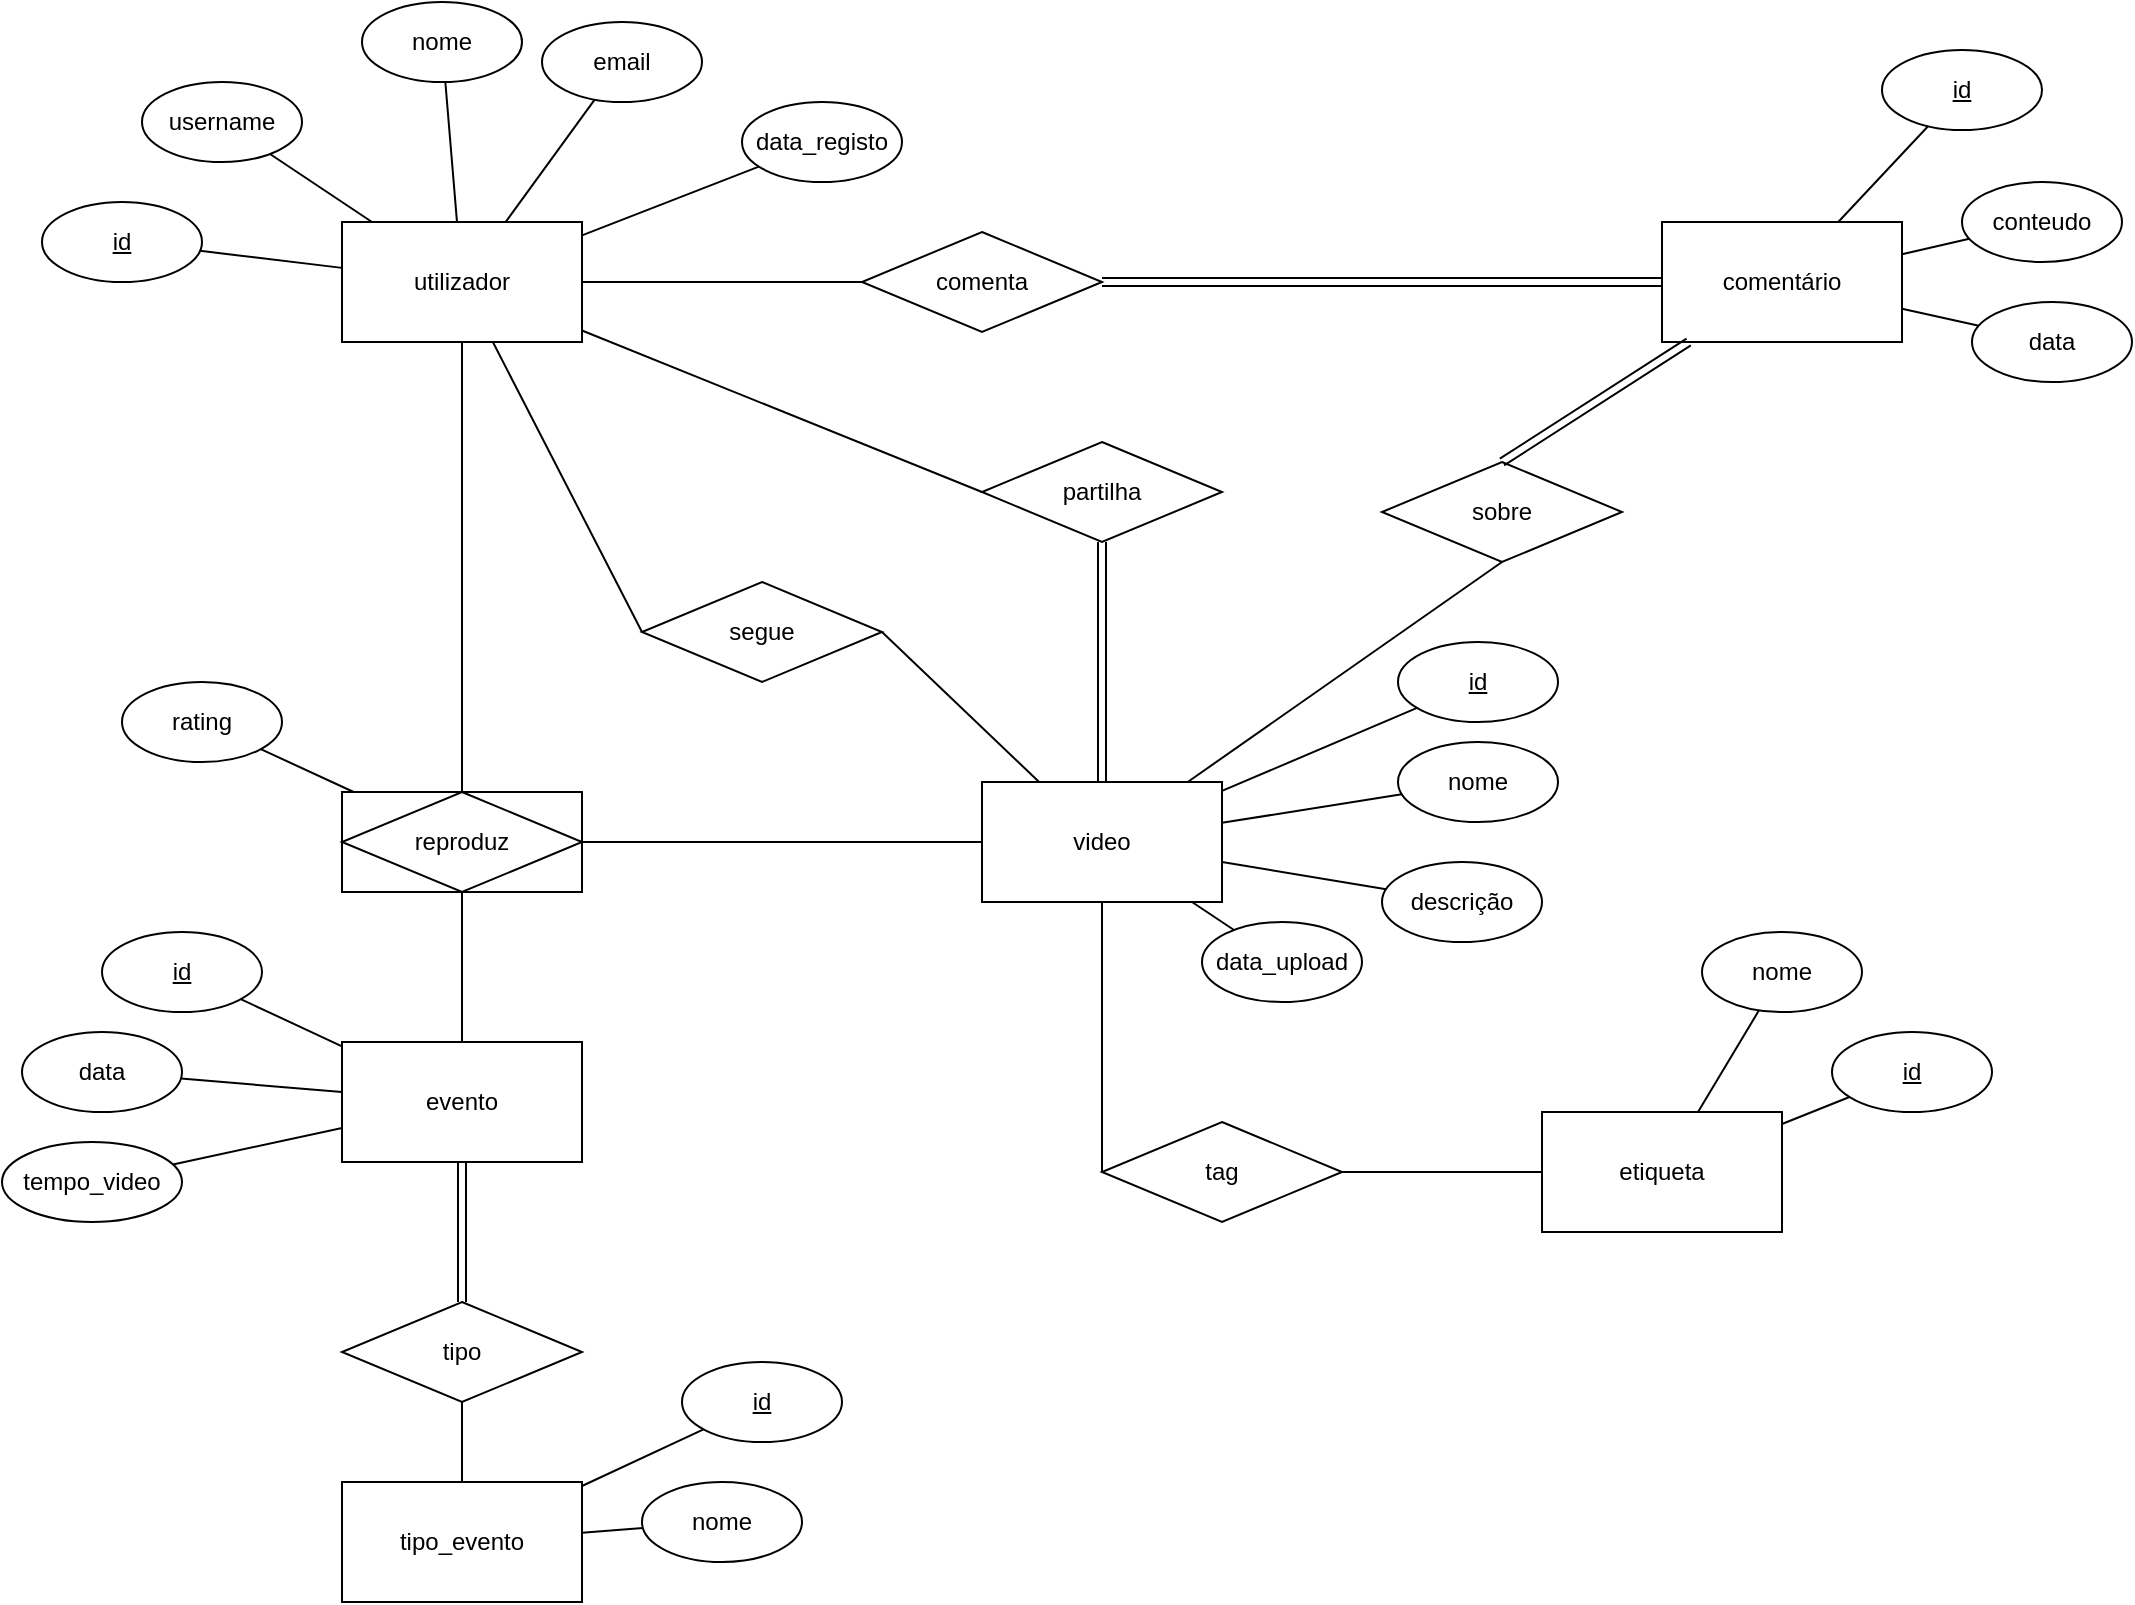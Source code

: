 <mxfile version="12.2.2" type="device" pages="1"><diagram id="7YIyOaFkbUzGJ0q0WSEH" name="Page-1"><mxGraphModel dx="1094" dy="530" grid="1" gridSize="10" guides="1" tooltips="1" connect="1" arrows="1" fold="1" page="1" pageScale="1" pageWidth="2336" pageHeight="1654" math="0" shadow="0"><root><mxCell id="0"/><mxCell id="1" parent="0"/><mxCell id="VKdh38Z98uQMI6yX1Iq--6" style="edgeStyle=none;rounded=0;orthogonalLoop=1;jettySize=auto;html=1;endArrow=none;endFill=0;" edge="1" parent="1" source="VKdh38Z98uQMI6yX1Iq--1" target="VKdh38Z98uQMI6yX1Iq--5"><mxGeometry relative="1" as="geometry"/></mxCell><mxCell id="VKdh38Z98uQMI6yX1Iq--7" style="edgeStyle=none;rounded=0;orthogonalLoop=1;jettySize=auto;html=1;endArrow=none;endFill=0;" edge="1" parent="1" source="VKdh38Z98uQMI6yX1Iq--1" target="VKdh38Z98uQMI6yX1Iq--4"><mxGeometry relative="1" as="geometry"/></mxCell><mxCell id="VKdh38Z98uQMI6yX1Iq--8" style="edgeStyle=none;rounded=0;orthogonalLoop=1;jettySize=auto;html=1;endArrow=none;endFill=0;" edge="1" parent="1" source="VKdh38Z98uQMI6yX1Iq--1" target="VKdh38Z98uQMI6yX1Iq--3"><mxGeometry relative="1" as="geometry"/></mxCell><mxCell id="VKdh38Z98uQMI6yX1Iq--1" value="utilizador" style="rounded=0;whiteSpace=wrap;html=1;" vertex="1" parent="1"><mxGeometry x="600" y="320" width="120" height="60" as="geometry"/></mxCell><mxCell id="VKdh38Z98uQMI6yX1Iq--2" value="username" style="ellipse;whiteSpace=wrap;html=1;" vertex="1" parent="1"><mxGeometry x="500" y="250" width="80" height="40" as="geometry"/></mxCell><mxCell id="VKdh38Z98uQMI6yX1Iq--3" value="nome&lt;span style=&quot;color: rgba(0 , 0 , 0 , 0) ; font-family: &amp;#34;helvetica&amp;#34; , &amp;#34;arial&amp;#34; , sans-serif ; font-size: 0px ; white-space: nowrap&quot;&gt;%3CmxGraphModel%3E%3Croot%3E%3CmxCell%20id%3D%220%22%2F%3E%3CmxCell%20id%3D%221%22%20parent%3D%220%22%2F%3E%3CmxCell%20id%3D%222%22%20value%3D%22username%22%20style%3D%22ellipse%3BwhiteSpace%3Dwrap%3Bhtml%3D1%3B%22%20vertex%3D%221%22%20parent%3D%221%22%3E%3CmxGeometry%20x%3D%22430%22%20y%3D%22230%22%20width%3D%2280%22%20height%3D%2240%22%20as%3D%22geometry%22%2F%3E%3C%2FmxCell%3E%3C%2Froot%3E%3C%2FmxGraphModel%3E&lt;/span&gt;" style="ellipse;whiteSpace=wrap;html=1;" vertex="1" parent="1"><mxGeometry x="610" y="210" width="80" height="40" as="geometry"/></mxCell><mxCell id="VKdh38Z98uQMI6yX1Iq--4" value="email" style="ellipse;whiteSpace=wrap;html=1;" vertex="1" parent="1"><mxGeometry x="700" y="220" width="80" height="40" as="geometry"/></mxCell><mxCell id="VKdh38Z98uQMI6yX1Iq--5" value="data_registo" style="ellipse;whiteSpace=wrap;html=1;" vertex="1" parent="1"><mxGeometry x="800" y="260" width="80" height="40" as="geometry"/></mxCell><mxCell id="VKdh38Z98uQMI6yX1Iq--9" value="" style="endArrow=none;html=1;" edge="1" parent="1" source="VKdh38Z98uQMI6yX1Iq--1" target="VKdh38Z98uQMI6yX1Iq--2"><mxGeometry width="50" height="50" relative="1" as="geometry"><mxPoint x="430" y="450" as="sourcePoint"/><mxPoint x="480" y="400" as="targetPoint"/></mxGeometry></mxCell><mxCell id="VKdh38Z98uQMI6yX1Iq--10" style="edgeStyle=none;rounded=0;orthogonalLoop=1;jettySize=auto;html=1;endArrow=none;endFill=0;" edge="1" parent="1" source="VKdh38Z98uQMI6yX1Iq--13" target="VKdh38Z98uQMI6yX1Iq--17"><mxGeometry relative="1" as="geometry"/></mxCell><mxCell id="VKdh38Z98uQMI6yX1Iq--11" style="edgeStyle=none;rounded=0;orthogonalLoop=1;jettySize=auto;html=1;endArrow=none;endFill=0;" edge="1" parent="1" source="VKdh38Z98uQMI6yX1Iq--13" target="VKdh38Z98uQMI6yX1Iq--16"><mxGeometry relative="1" as="geometry"/></mxCell><mxCell id="VKdh38Z98uQMI6yX1Iq--12" style="edgeStyle=none;rounded=0;orthogonalLoop=1;jettySize=auto;html=1;endArrow=none;endFill=0;" edge="1" parent="1" source="VKdh38Z98uQMI6yX1Iq--13" target="VKdh38Z98uQMI6yX1Iq--15"><mxGeometry relative="1" as="geometry"/></mxCell><mxCell id="VKdh38Z98uQMI6yX1Iq--13" value="video" style="rounded=0;whiteSpace=wrap;html=1;" vertex="1" parent="1"><mxGeometry x="920" y="600" width="120" height="60" as="geometry"/></mxCell><mxCell id="VKdh38Z98uQMI6yX1Iq--14" value="&lt;u&gt;id&lt;/u&gt;" style="ellipse;whiteSpace=wrap;html=1;" vertex="1" parent="1"><mxGeometry x="1128" y="530" width="80" height="40" as="geometry"/></mxCell><mxCell id="VKdh38Z98uQMI6yX1Iq--15" value="nome&lt;span style=&quot;color: rgba(0 , 0 , 0 , 0) ; font-family: &amp;#34;helvetica&amp;#34; , &amp;#34;arial&amp;#34; , sans-serif ; font-size: 0px ; white-space: nowrap&quot;&gt;%3CmxGraphModel%3E%3Croot%3E%3CmxCell%20id%3D%220%22%2F%3E%3CmxCell%20id%3D%221%22%20parent%3D%220%22%2F%3E%3CmxCell%20id%3D%222%22%20value%3D%22username%22%20style%3D%22ellipse%3BwhiteSpace%3Dwrap%3Bhtml%3D1%3B%22%20vertex%3D%221%22%20parent%3D%221%22%3E%3CmxGeometry%20x%3D%22430%22%20y%3D%22230%22%20width%3D%2280%22%20height%3D%2240%22%20as%3D%22geometry%22%2F%3E%3C%2FmxCell%3E%3C%2Froot%3E%3C%2FmxGraphModel%3E&lt;/span&gt;" style="ellipse;whiteSpace=wrap;html=1;" vertex="1" parent="1"><mxGeometry x="1128" y="580" width="80" height="40" as="geometry"/></mxCell><mxCell id="VKdh38Z98uQMI6yX1Iq--16" value="descrição" style="ellipse;whiteSpace=wrap;html=1;" vertex="1" parent="1"><mxGeometry x="1120" y="640" width="80" height="40" as="geometry"/></mxCell><mxCell id="VKdh38Z98uQMI6yX1Iq--17" value="data_upload" style="ellipse;whiteSpace=wrap;html=1;" vertex="1" parent="1"><mxGeometry x="1030" y="670" width="80" height="40" as="geometry"/></mxCell><mxCell id="VKdh38Z98uQMI6yX1Iq--18" value="" style="endArrow=none;html=1;" edge="1" parent="1" source="VKdh38Z98uQMI6yX1Iq--13" target="VKdh38Z98uQMI6yX1Iq--14"><mxGeometry width="50" height="50" relative="1" as="geometry"><mxPoint x="740" y="710" as="sourcePoint"/><mxPoint x="790" y="660" as="targetPoint"/></mxGeometry></mxCell><mxCell id="VKdh38Z98uQMI6yX1Iq--19" value="&lt;u&gt;id&lt;/u&gt;" style="ellipse;whiteSpace=wrap;html=1;" vertex="1" parent="1"><mxGeometry x="450" y="310" width="80" height="40" as="geometry"/></mxCell><mxCell id="VKdh38Z98uQMI6yX1Iq--20" value="" style="endArrow=none;html=1;" edge="1" parent="1" source="VKdh38Z98uQMI6yX1Iq--19" target="VKdh38Z98uQMI6yX1Iq--1"><mxGeometry width="50" height="50" relative="1" as="geometry"><mxPoint x="490" y="460" as="sourcePoint"/><mxPoint x="540" y="410" as="targetPoint"/></mxGeometry></mxCell><mxCell id="VKdh38Z98uQMI6yX1Iq--24" value="etiqueta" style="rounded=0;whiteSpace=wrap;html=1;" vertex="1" parent="1"><mxGeometry x="1200" y="765" width="120" height="60" as="geometry"/></mxCell><mxCell id="VKdh38Z98uQMI6yX1Iq--25" value="nome" style="ellipse;whiteSpace=wrap;html=1;" vertex="1" parent="1"><mxGeometry x="1280" y="675" width="80" height="40" as="geometry"/></mxCell><mxCell id="VKdh38Z98uQMI6yX1Iq--29" value="" style="endArrow=none;html=1;" edge="1" parent="1" source="VKdh38Z98uQMI6yX1Iq--24" target="VKdh38Z98uQMI6yX1Iq--25"><mxGeometry width="50" height="50" relative="1" as="geometry"><mxPoint x="555" y="775" as="sourcePoint"/><mxPoint x="605" y="725" as="targetPoint"/></mxGeometry></mxCell><mxCell id="VKdh38Z98uQMI6yX1Iq--30" value="&lt;u&gt;id&lt;/u&gt;" style="ellipse;whiteSpace=wrap;html=1;" vertex="1" parent="1"><mxGeometry x="1345" y="725" width="80" height="40" as="geometry"/></mxCell><mxCell id="VKdh38Z98uQMI6yX1Iq--31" value="" style="endArrow=none;html=1;" edge="1" parent="1" source="VKdh38Z98uQMI6yX1Iq--30" target="VKdh38Z98uQMI6yX1Iq--24"><mxGeometry width="50" height="50" relative="1" as="geometry"><mxPoint x="615" y="785" as="sourcePoint"/><mxPoint x="665" y="735" as="targetPoint"/></mxGeometry></mxCell><mxCell id="VKdh38Z98uQMI6yX1Iq--32" value="tag" style="rhombus;whiteSpace=wrap;html=1;" vertex="1" parent="1"><mxGeometry x="980" y="770" width="120" height="50" as="geometry"/></mxCell><mxCell id="VKdh38Z98uQMI6yX1Iq--33" value="" style="endArrow=none;html=1;entryX=1;entryY=0.5;entryDx=0;entryDy=0;" edge="1" parent="1" source="VKdh38Z98uQMI6yX1Iq--24" target="VKdh38Z98uQMI6yX1Iq--32"><mxGeometry width="50" height="50" relative="1" as="geometry"><mxPoint x="900" y="920" as="sourcePoint"/><mxPoint x="950" y="870" as="targetPoint"/></mxGeometry></mxCell><mxCell id="VKdh38Z98uQMI6yX1Iq--34" value="" style="endArrow=none;html=1;exitX=0;exitY=0.5;exitDx=0;exitDy=0;" edge="1" parent="1" source="VKdh38Z98uQMI6yX1Iq--32" target="VKdh38Z98uQMI6yX1Iq--13"><mxGeometry width="50" height="50" relative="1" as="geometry"><mxPoint x="900" y="870" as="sourcePoint"/><mxPoint x="720" y="550" as="targetPoint"/></mxGeometry></mxCell><mxCell id="VKdh38Z98uQMI6yX1Iq--35" value="partilha" style="rhombus;whiteSpace=wrap;html=1;" vertex="1" parent="1"><mxGeometry x="920" y="430" width="120" height="50" as="geometry"/></mxCell><mxCell id="VKdh38Z98uQMI6yX1Iq--36" value="" style="endArrow=none;html=1;exitX=0;exitY=0.5;exitDx=0;exitDy=0;" edge="1" parent="1" source="VKdh38Z98uQMI6yX1Iq--35" target="VKdh38Z98uQMI6yX1Iq--1"><mxGeometry width="50" height="50" relative="1" as="geometry"><mxPoint x="580" y="500" as="sourcePoint"/><mxPoint x="630" y="450" as="targetPoint"/></mxGeometry></mxCell><mxCell id="VKdh38Z98uQMI6yX1Iq--37" value="" style="endArrow=none;html=1;entryX=0.5;entryY=1;entryDx=0;entryDy=0;shape=link;" edge="1" parent="1" source="VKdh38Z98uQMI6yX1Iq--13" target="VKdh38Z98uQMI6yX1Iq--35"><mxGeometry width="50" height="50" relative="1" as="geometry"><mxPoint x="330" y="460" as="sourcePoint"/><mxPoint x="380" y="410" as="targetPoint"/></mxGeometry></mxCell><mxCell id="VKdh38Z98uQMI6yX1Iq--38" style="edgeStyle=none;rounded=0;orthogonalLoop=1;jettySize=auto;html=1;endArrow=none;endFill=0;" edge="1" parent="1" source="VKdh38Z98uQMI6yX1Iq--41" target="VKdh38Z98uQMI6yX1Iq--45"><mxGeometry relative="1" as="geometry"/></mxCell><mxCell id="VKdh38Z98uQMI6yX1Iq--39" style="edgeStyle=none;rounded=0;orthogonalLoop=1;jettySize=auto;html=1;endArrow=none;endFill=0;" edge="1" parent="1" source="VKdh38Z98uQMI6yX1Iq--41" target="VKdh38Z98uQMI6yX1Iq--44"><mxGeometry relative="1" as="geometry"/></mxCell><mxCell id="VKdh38Z98uQMI6yX1Iq--41" value="comentário" style="rounded=0;whiteSpace=wrap;html=1;" vertex="1" parent="1"><mxGeometry x="1260" y="320" width="120" height="60" as="geometry"/></mxCell><mxCell id="VKdh38Z98uQMI6yX1Iq--44" value="conteudo" style="ellipse;whiteSpace=wrap;html=1;" vertex="1" parent="1"><mxGeometry x="1410" y="300" width="80" height="40" as="geometry"/></mxCell><mxCell id="VKdh38Z98uQMI6yX1Iq--45" value="data" style="ellipse;whiteSpace=wrap;html=1;" vertex="1" parent="1"><mxGeometry x="1415" y="360" width="80" height="40" as="geometry"/></mxCell><mxCell id="VKdh38Z98uQMI6yX1Iq--47" value="comenta" style="rhombus;whiteSpace=wrap;html=1;" vertex="1" parent="1"><mxGeometry x="860" y="325" width="120" height="50" as="geometry"/></mxCell><mxCell id="VKdh38Z98uQMI6yX1Iq--48" value="" style="endArrow=none;html=1;entryX=0;entryY=0.5;entryDx=0;entryDy=0;" edge="1" parent="1" source="VKdh38Z98uQMI6yX1Iq--1" target="VKdh38Z98uQMI6yX1Iq--47"><mxGeometry width="50" height="50" relative="1" as="geometry"><mxPoint x="490" y="470" as="sourcePoint"/><mxPoint x="540" y="420" as="targetPoint"/></mxGeometry></mxCell><mxCell id="VKdh38Z98uQMI6yX1Iq--49" value="" style="shape=link;html=1;endArrow=none;endFill=0;entryX=0;entryY=0.5;entryDx=0;entryDy=0;exitX=1;exitY=0.5;exitDx=0;exitDy=0;" edge="1" parent="1" source="VKdh38Z98uQMI6yX1Iq--47" target="VKdh38Z98uQMI6yX1Iq--41"><mxGeometry width="50" height="50" relative="1" as="geometry"><mxPoint x="960" y="270" as="sourcePoint"/><mxPoint x="1010" y="220" as="targetPoint"/></mxGeometry></mxCell><mxCell id="VKdh38Z98uQMI6yX1Iq--50" value="sobre" style="rhombus;whiteSpace=wrap;html=1;" vertex="1" parent="1"><mxGeometry x="1120" y="440" width="120" height="50" as="geometry"/></mxCell><mxCell id="VKdh38Z98uQMI6yX1Iq--51" value="" style="shape=link;html=1;endArrow=none;endFill=0;exitX=0.5;exitY=0;exitDx=0;exitDy=0;" edge="1" parent="1" source="VKdh38Z98uQMI6yX1Iq--50" target="VKdh38Z98uQMI6yX1Iq--41"><mxGeometry width="50" height="50" relative="1" as="geometry"><mxPoint x="1190" y="510" as="sourcePoint"/><mxPoint x="1240" y="460" as="targetPoint"/></mxGeometry></mxCell><mxCell id="VKdh38Z98uQMI6yX1Iq--52" value="" style="endArrow=none;html=1;entryX=0.5;entryY=1;entryDx=0;entryDy=0;" edge="1" parent="1" source="VKdh38Z98uQMI6yX1Iq--13" target="VKdh38Z98uQMI6yX1Iq--50"><mxGeometry width="50" height="50" relative="1" as="geometry"><mxPoint x="950" y="470" as="sourcePoint"/><mxPoint x="1000" y="420" as="targetPoint"/></mxGeometry></mxCell><mxCell id="VKdh38Z98uQMI6yX1Iq--53" value="segue" style="rhombus;whiteSpace=wrap;html=1;" vertex="1" parent="1"><mxGeometry x="750" y="500" width="120" height="50" as="geometry"/></mxCell><mxCell id="VKdh38Z98uQMI6yX1Iq--54" value="" style="endArrow=none;html=1;exitX=1;exitY=0.5;exitDx=0;exitDy=0;" edge="1" parent="1" source="VKdh38Z98uQMI6yX1Iq--53" target="VKdh38Z98uQMI6yX1Iq--13"><mxGeometry width="50" height="50" relative="1" as="geometry"><mxPoint x="820" y="680" as="sourcePoint"/><mxPoint x="870" y="630" as="targetPoint"/></mxGeometry></mxCell><mxCell id="VKdh38Z98uQMI6yX1Iq--55" value="" style="endArrow=none;html=1;exitX=0;exitY=0.5;exitDx=0;exitDy=0;" edge="1" parent="1" source="VKdh38Z98uQMI6yX1Iq--53" target="VKdh38Z98uQMI6yX1Iq--1"><mxGeometry width="50" height="50" relative="1" as="geometry"><mxPoint x="520" y="570" as="sourcePoint"/><mxPoint x="570" y="520" as="targetPoint"/></mxGeometry></mxCell><mxCell id="VKdh38Z98uQMI6yX1Iq--56" value="reproduz" style="rhombus;whiteSpace=wrap;html=1;" vertex="1" parent="1"><mxGeometry x="600" y="605" width="120" height="50" as="geometry"/></mxCell><mxCell id="VKdh38Z98uQMI6yX1Iq--57" value="" style="endArrow=none;html=1;exitX=0.5;exitY=0;exitDx=0;exitDy=0;" edge="1" parent="1" source="VKdh38Z98uQMI6yX1Iq--56" target="VKdh38Z98uQMI6yX1Iq--1"><mxGeometry width="50" height="50" relative="1" as="geometry"><mxPoint x="450" y="570" as="sourcePoint"/><mxPoint x="500" y="520" as="targetPoint"/></mxGeometry></mxCell><mxCell id="VKdh38Z98uQMI6yX1Iq--58" value="" style="endArrow=none;html=1;exitX=1;exitY=0.5;exitDx=0;exitDy=0;" edge="1" parent="1" source="VKdh38Z98uQMI6yX1Iq--56" target="VKdh38Z98uQMI6yX1Iq--13"><mxGeometry width="50" height="50" relative="1" as="geometry"><mxPoint x="660" y="780" as="sourcePoint"/><mxPoint x="710" y="730" as="targetPoint"/></mxGeometry></mxCell><mxCell id="VKdh38Z98uQMI6yX1Iq--59" value="data" style="ellipse;whiteSpace=wrap;html=1;" vertex="1" parent="1"><mxGeometry x="440" y="725" width="80" height="40" as="geometry"/></mxCell><mxCell id="VKdh38Z98uQMI6yX1Iq--60" value="tempo_video" style="ellipse;whiteSpace=wrap;html=1;" vertex="1" parent="1"><mxGeometry x="430" y="780" width="90" height="40" as="geometry"/></mxCell><mxCell id="VKdh38Z98uQMI6yX1Iq--61" value="" style="rounded=0;whiteSpace=wrap;html=1;fillColor=none;" vertex="1" parent="1"><mxGeometry x="600" y="605" width="120" height="50" as="geometry"/></mxCell><mxCell id="VKdh38Z98uQMI6yX1Iq--63" value="evento" style="rounded=0;whiteSpace=wrap;html=1;" vertex="1" parent="1"><mxGeometry x="600" y="730" width="120" height="60" as="geometry"/></mxCell><mxCell id="VKdh38Z98uQMI6yX1Iq--64" value="" style="endArrow=none;html=1;" edge="1" parent="1" source="VKdh38Z98uQMI6yX1Iq--60" target="VKdh38Z98uQMI6yX1Iq--63"><mxGeometry width="50" height="50" relative="1" as="geometry"><mxPoint x="300" y="750" as="sourcePoint"/><mxPoint x="350" y="700" as="targetPoint"/></mxGeometry></mxCell><mxCell id="VKdh38Z98uQMI6yX1Iq--65" value="" style="endArrow=none;html=1;" edge="1" parent="1" source="VKdh38Z98uQMI6yX1Iq--63" target="VKdh38Z98uQMI6yX1Iq--59"><mxGeometry width="50" height="50" relative="1" as="geometry"><mxPoint x="410" y="740" as="sourcePoint"/><mxPoint x="460" y="690" as="targetPoint"/></mxGeometry></mxCell><mxCell id="VKdh38Z98uQMI6yX1Iq--66" value="" style="endArrow=none;html=1;entryX=0.5;entryY=1;entryDx=0;entryDy=0;" edge="1" parent="1" source="VKdh38Z98uQMI6yX1Iq--63" target="VKdh38Z98uQMI6yX1Iq--61"><mxGeometry width="50" height="50" relative="1" as="geometry"><mxPoint x="590" y="810" as="sourcePoint"/><mxPoint x="640" y="760" as="targetPoint"/></mxGeometry></mxCell><mxCell id="VKdh38Z98uQMI6yX1Iq--67" value="tipo_evento" style="rounded=0;whiteSpace=wrap;html=1;" vertex="1" parent="1"><mxGeometry x="600" y="950" width="120" height="60" as="geometry"/></mxCell><mxCell id="VKdh38Z98uQMI6yX1Iq--68" value="&lt;u&gt;id&lt;/u&gt;" style="ellipse;whiteSpace=wrap;html=1;" vertex="1" parent="1"><mxGeometry x="480" y="675" width="80" height="40" as="geometry"/></mxCell><mxCell id="VKdh38Z98uQMI6yX1Iq--69" value="" style="endArrow=none;html=1;" edge="1" parent="1" source="VKdh38Z98uQMI6yX1Iq--68" target="VKdh38Z98uQMI6yX1Iq--63"><mxGeometry width="50" height="50" relative="1" as="geometry"><mxPoint x="320" y="600" as="sourcePoint"/><mxPoint x="370" y="550" as="targetPoint"/></mxGeometry></mxCell><mxCell id="VKdh38Z98uQMI6yX1Iq--70" value="tipo" style="rhombus;whiteSpace=wrap;html=1;" vertex="1" parent="1"><mxGeometry x="600" y="860" width="120" height="50" as="geometry"/></mxCell><mxCell id="VKdh38Z98uQMI6yX1Iq--71" value="" style="endArrow=none;html=1;" edge="1" parent="1" source="VKdh38Z98uQMI6yX1Iq--67" target="VKdh38Z98uQMI6yX1Iq--70"><mxGeometry width="50" height="50" relative="1" as="geometry"><mxPoint x="540" y="970" as="sourcePoint"/><mxPoint x="590" y="920" as="targetPoint"/></mxGeometry></mxCell><mxCell id="VKdh38Z98uQMI6yX1Iq--72" value="" style="shape=link;html=1;endArrow=none;endFill=0;exitX=0.5;exitY=0;exitDx=0;exitDy=0;" edge="1" parent="1" source="VKdh38Z98uQMI6yX1Iq--70" target="VKdh38Z98uQMI6yX1Iq--63"><mxGeometry width="50" height="50" relative="1" as="geometry"><mxPoint x="350" y="930" as="sourcePoint"/><mxPoint x="400" y="880" as="targetPoint"/></mxGeometry></mxCell><mxCell id="VKdh38Z98uQMI6yX1Iq--73" value="&lt;u&gt;id&lt;/u&gt;" style="ellipse;whiteSpace=wrap;html=1;" vertex="1" parent="1"><mxGeometry x="770" y="890" width="80" height="40" as="geometry"/></mxCell><mxCell id="VKdh38Z98uQMI6yX1Iq--74" value="nome" style="ellipse;whiteSpace=wrap;html=1;" vertex="1" parent="1"><mxGeometry x="750" y="950" width="80" height="40" as="geometry"/></mxCell><mxCell id="VKdh38Z98uQMI6yX1Iq--75" value="" style="endArrow=none;html=1;" edge="1" parent="1" source="VKdh38Z98uQMI6yX1Iq--67" target="VKdh38Z98uQMI6yX1Iq--74"><mxGeometry width="50" height="50" relative="1" as="geometry"><mxPoint x="760" y="1110" as="sourcePoint"/><mxPoint x="810" y="1060" as="targetPoint"/></mxGeometry></mxCell><mxCell id="VKdh38Z98uQMI6yX1Iq--76" value="" style="endArrow=none;html=1;" edge="1" parent="1" source="VKdh38Z98uQMI6yX1Iq--67" target="VKdh38Z98uQMI6yX1Iq--73"><mxGeometry width="50" height="50" relative="1" as="geometry"><mxPoint x="760" y="900" as="sourcePoint"/><mxPoint x="810" y="850" as="targetPoint"/></mxGeometry></mxCell><mxCell id="VKdh38Z98uQMI6yX1Iq--78" value="rating" style="ellipse;whiteSpace=wrap;html=1;" vertex="1" parent="1"><mxGeometry x="490" y="550" width="80" height="40" as="geometry"/></mxCell><mxCell id="VKdh38Z98uQMI6yX1Iq--79" value="" style="endArrow=none;html=1;" edge="1" parent="1" source="VKdh38Z98uQMI6yX1Iq--61" target="VKdh38Z98uQMI6yX1Iq--78"><mxGeometry width="50" height="50" relative="1" as="geometry"><mxPoint x="510" y="680" as="sourcePoint"/><mxPoint x="560" y="630" as="targetPoint"/></mxGeometry></mxCell><mxCell id="VKdh38Z98uQMI6yX1Iq--80" value="&lt;u&gt;id&lt;/u&gt;" style="ellipse;whiteSpace=wrap;html=1;" vertex="1" parent="1"><mxGeometry x="1370" y="234" width="80" height="40" as="geometry"/></mxCell><mxCell id="VKdh38Z98uQMI6yX1Iq--81" value="" style="endArrow=none;html=1;" edge="1" parent="1" source="VKdh38Z98uQMI6yX1Iq--41" target="VKdh38Z98uQMI6yX1Iq--80"><mxGeometry width="50" height="50" relative="1" as="geometry"><mxPoint x="1180" y="320" as="sourcePoint"/><mxPoint x="1230" y="270" as="targetPoint"/></mxGeometry></mxCell></root></mxGraphModel></diagram></mxfile>